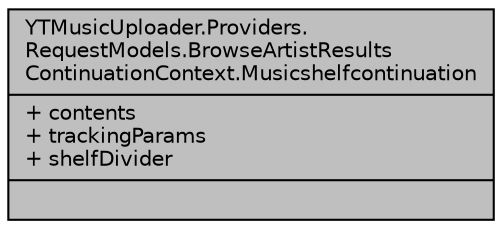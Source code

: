 digraph "YTMusicUploader.Providers.RequestModels.BrowseArtistResultsContinuationContext.Musicshelfcontinuation"
{
 // LATEX_PDF_SIZE
  edge [fontname="Helvetica",fontsize="10",labelfontname="Helvetica",labelfontsize="10"];
  node [fontname="Helvetica",fontsize="10",shape=record];
  Node1 [label="{YTMusicUploader.Providers.\lRequestModels.BrowseArtistResults\lContinuationContext.Musicshelfcontinuation\n|+ contents\l+ trackingParams\l+ shelfDivider\l|}",height=0.2,width=0.4,color="black", fillcolor="grey75", style="filled", fontcolor="black",tooltip=" "];
}
